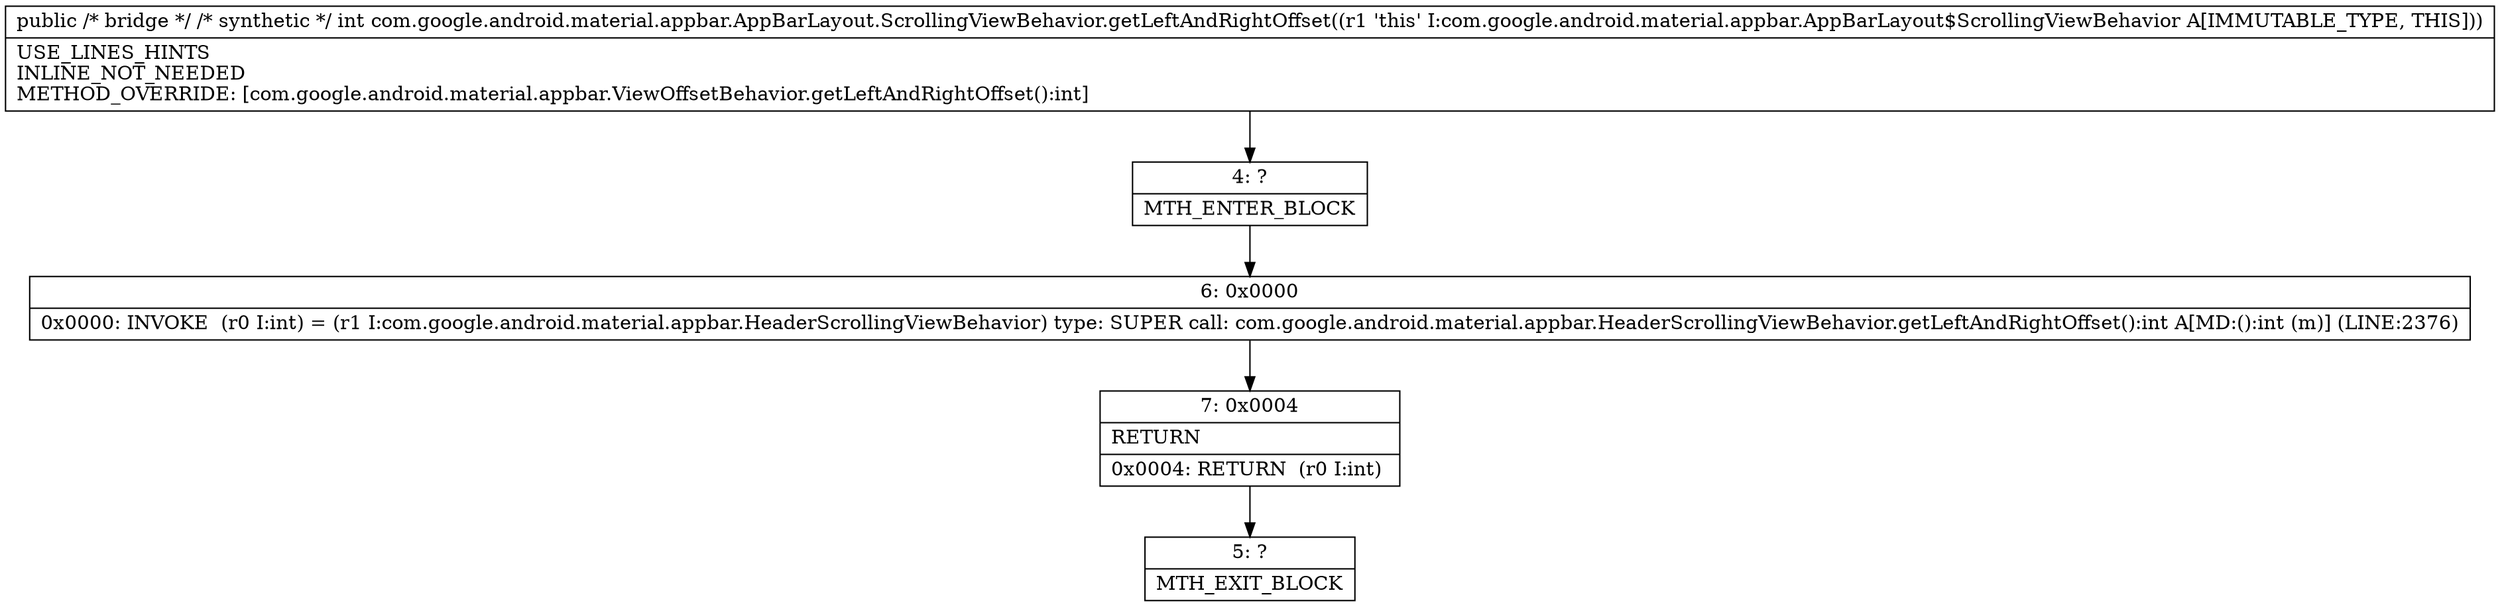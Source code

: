 digraph "CFG forcom.google.android.material.appbar.AppBarLayout.ScrollingViewBehavior.getLeftAndRightOffset()I" {
Node_4 [shape=record,label="{4\:\ ?|MTH_ENTER_BLOCK\l}"];
Node_6 [shape=record,label="{6\:\ 0x0000|0x0000: INVOKE  (r0 I:int) = (r1 I:com.google.android.material.appbar.HeaderScrollingViewBehavior) type: SUPER call: com.google.android.material.appbar.HeaderScrollingViewBehavior.getLeftAndRightOffset():int A[MD:():int (m)] (LINE:2376)\l}"];
Node_7 [shape=record,label="{7\:\ 0x0004|RETURN\l|0x0004: RETURN  (r0 I:int) \l}"];
Node_5 [shape=record,label="{5\:\ ?|MTH_EXIT_BLOCK\l}"];
MethodNode[shape=record,label="{public \/* bridge *\/ \/* synthetic *\/ int com.google.android.material.appbar.AppBarLayout.ScrollingViewBehavior.getLeftAndRightOffset((r1 'this' I:com.google.android.material.appbar.AppBarLayout$ScrollingViewBehavior A[IMMUTABLE_TYPE, THIS]))  | USE_LINES_HINTS\lINLINE_NOT_NEEDED\lMETHOD_OVERRIDE: [com.google.android.material.appbar.ViewOffsetBehavior.getLeftAndRightOffset():int]\l}"];
MethodNode -> Node_4;Node_4 -> Node_6;
Node_6 -> Node_7;
Node_7 -> Node_5;
}

